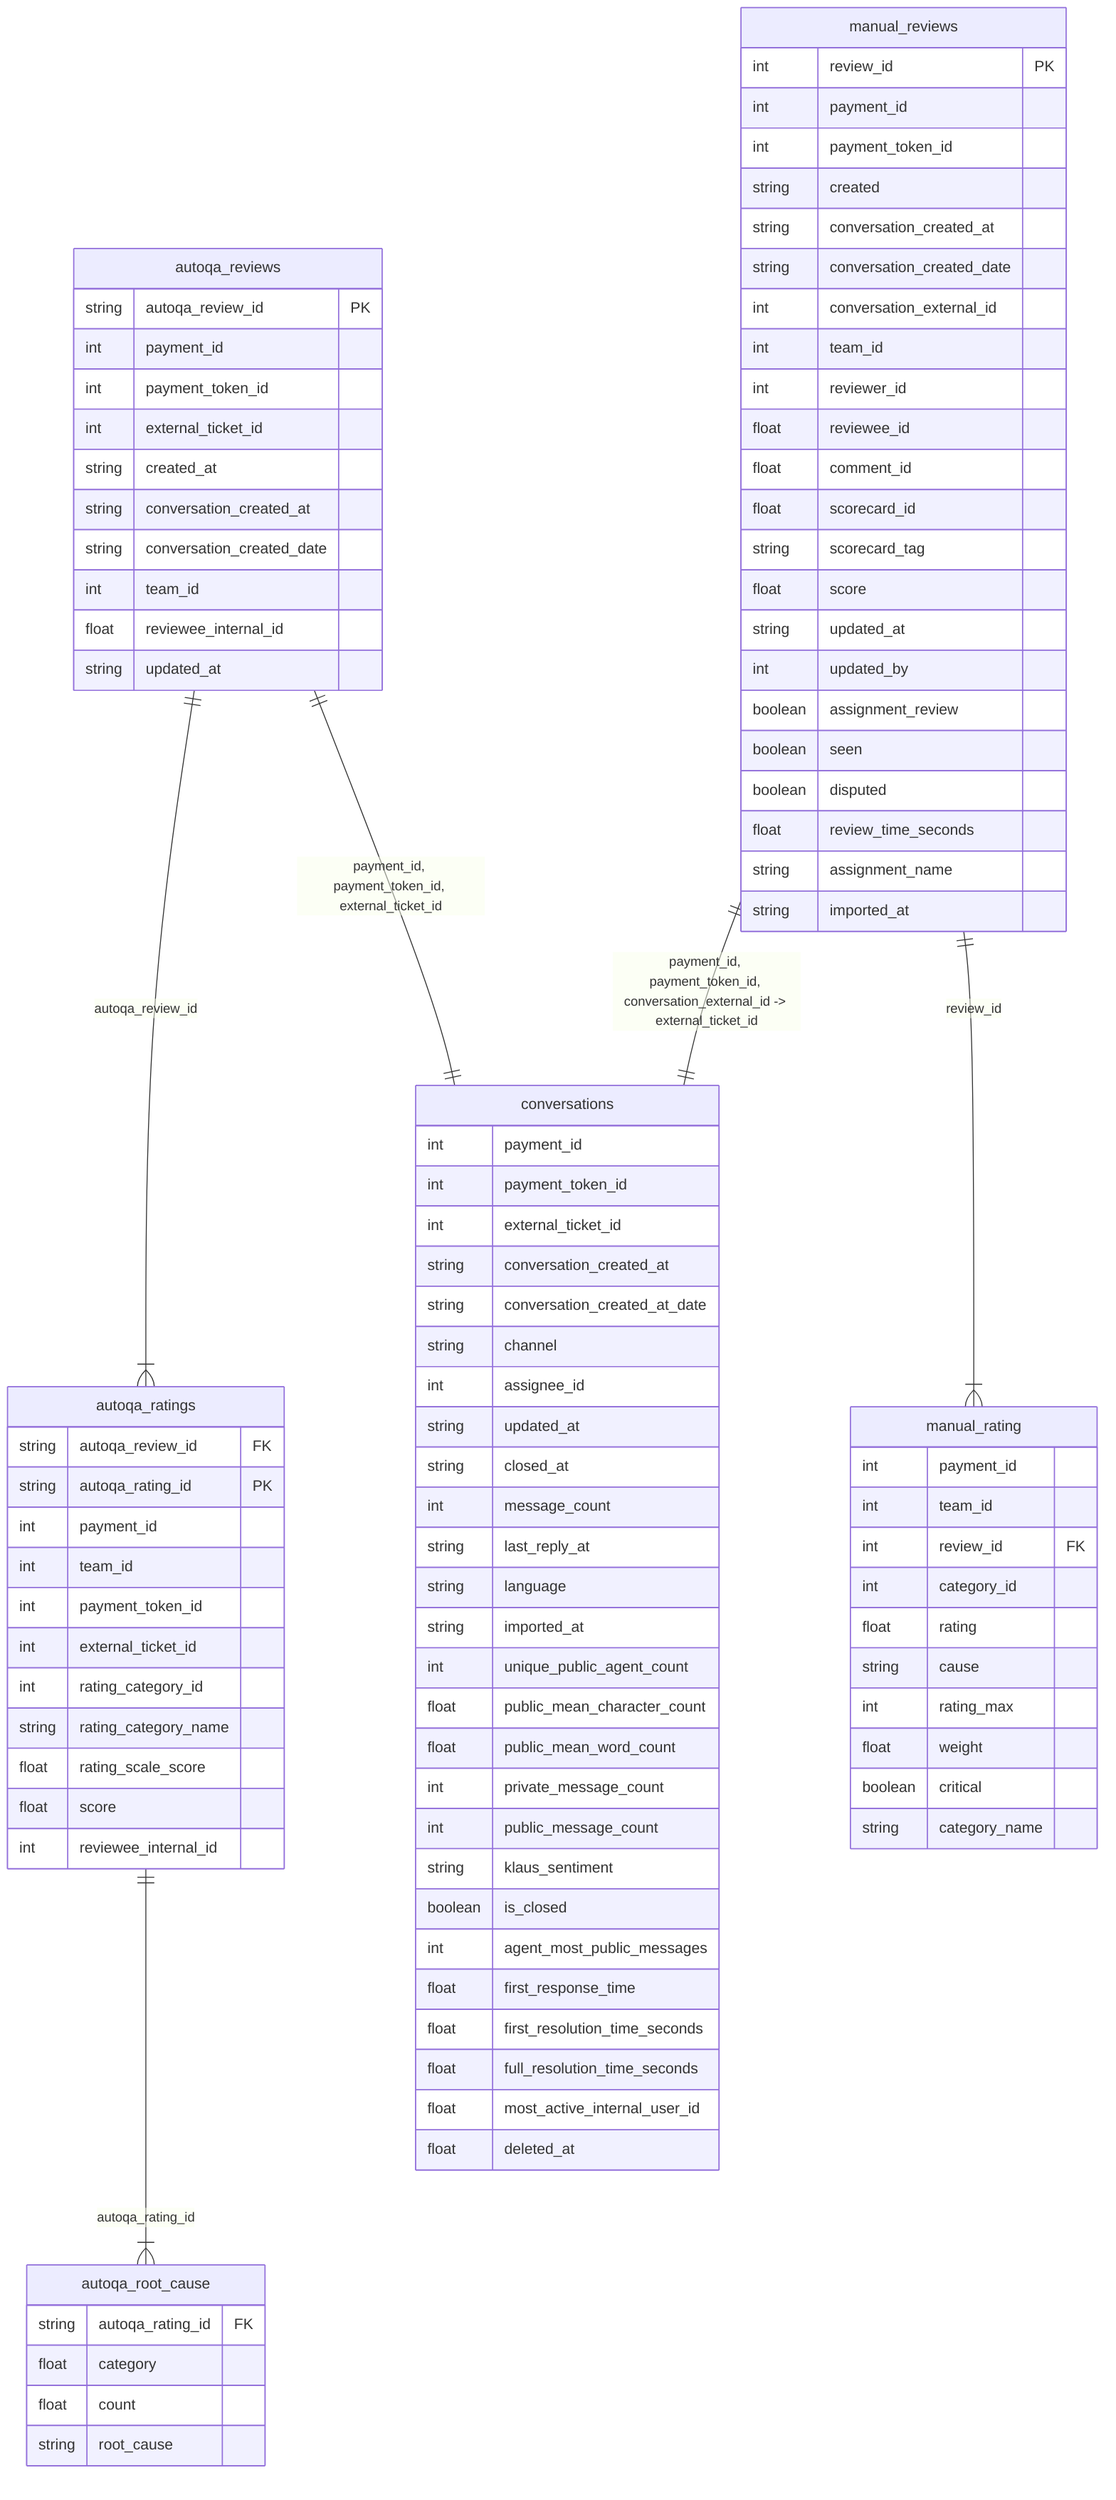 erDiagram

    %% -----------------------------
    %% TABLE: autoqa_reviews
    %% -----------------------------
    autoqa_reviews {
        string autoqa_review_id PK
        int payment_id
        int payment_token_id
        int external_ticket_id
        string created_at
        string conversation_created_at
        string conversation_created_date
        int team_id
        float reviewee_internal_id
        string updated_at
    }

    %% -----------------------------
    %% TABLE: autoqa_ratings
    %% -----------------------------
    autoqa_ratings {
        string autoqa_review_id FK
        string autoqa_rating_id PK
        int payment_id
        int team_id
        int payment_token_id
        int external_ticket_id
        int rating_category_id
        string rating_category_name
        float rating_scale_score
        float score
        int reviewee_internal_id
    }

    %% -----------------------------
    %% TABLE: autoqa_root_cause
    %% -----------------------------
    autoqa_root_cause {
        string autoqa_rating_id FK
        float category
        float count
        string root_cause
    }

    %% -----------------------------
    %% TABLE: conversations
    %% -----------------------------
    conversations {
        int payment_id
        int payment_token_id
        int external_ticket_id
        string conversation_created_at
        string conversation_created_at_date
        string channel
        int assignee_id
        string updated_at
        string closed_at
        int message_count
        string last_reply_at
        string language
        string imported_at
        int unique_public_agent_count
        float public_mean_character_count
        float public_mean_word_count
        int private_message_count
        int public_message_count
        string klaus_sentiment
        boolean is_closed
        int agent_most_public_messages
        float first_response_time
        float first_resolution_time_seconds
        float full_resolution_time_seconds
        float most_active_internal_user_id
        float deleted_at
    }

    %% -----------------------------
    %% TABLE: manual_reviews
    %% -----------------------------
    manual_reviews {
        int review_id PK
        int payment_id
        int payment_token_id
        string created
        string conversation_created_at
        string conversation_created_date
        int conversation_external_id
        int team_id
        int reviewer_id
        float reviewee_id
        float comment_id
        float scorecard_id
        string scorecard_tag
        float score
        string updated_at
        int updated_by
        boolean assignment_review
        boolean seen
        boolean disputed
        float review_time_seconds
        string assignment_name
        string imported_at
    }

    %% -----------------------------
    %% TABLE: manual_rating
    %% -----------------------------
    manual_rating {
        int payment_id
        int team_id
        int review_id FK
        int category_id
        float rating
        string cause
        int rating_max
        float weight
        boolean critical
        string category_name
    }

    %% -----------------------------
    %% RELATIONSHIPS
    %% -----------------------------

    %% autoqa_reviews -> autoqa_ratings by autoqa_review_id
    autoqa_reviews ||--|{ autoqa_ratings : "autoqa_review_id"

    %% autoqa_ratings -> autoqa_root_cause by autoqa_rating_id
    autoqa_ratings ||--|{ autoqa_root_cause : "autoqa_rating_id"

    %% autoqa_reviews (payment_id/payment_token_id/external_ticket_id) <-> conversations
    %% If you match all three columns (payment_id, payment_token_id, external_ticket_id), 
    %% they can join to conversations on the same columns.
    autoqa_reviews ||--|| conversations : "payment_id, payment_token_id, external_ticket_id"

    %% manual_reviews -> manual_rating by review_id
    manual_reviews ||--|{ manual_rating : "review_id"

    %% manual_reviews can also link to conversations via (payment_id, payment_token_id) 
    %% plus conversation_external_id -> external_ticket_id if that’s how you align them
    manual_reviews ||--|| conversations : "payment_id, payment_token_id, conversation_external_id -> external_ticket_id"